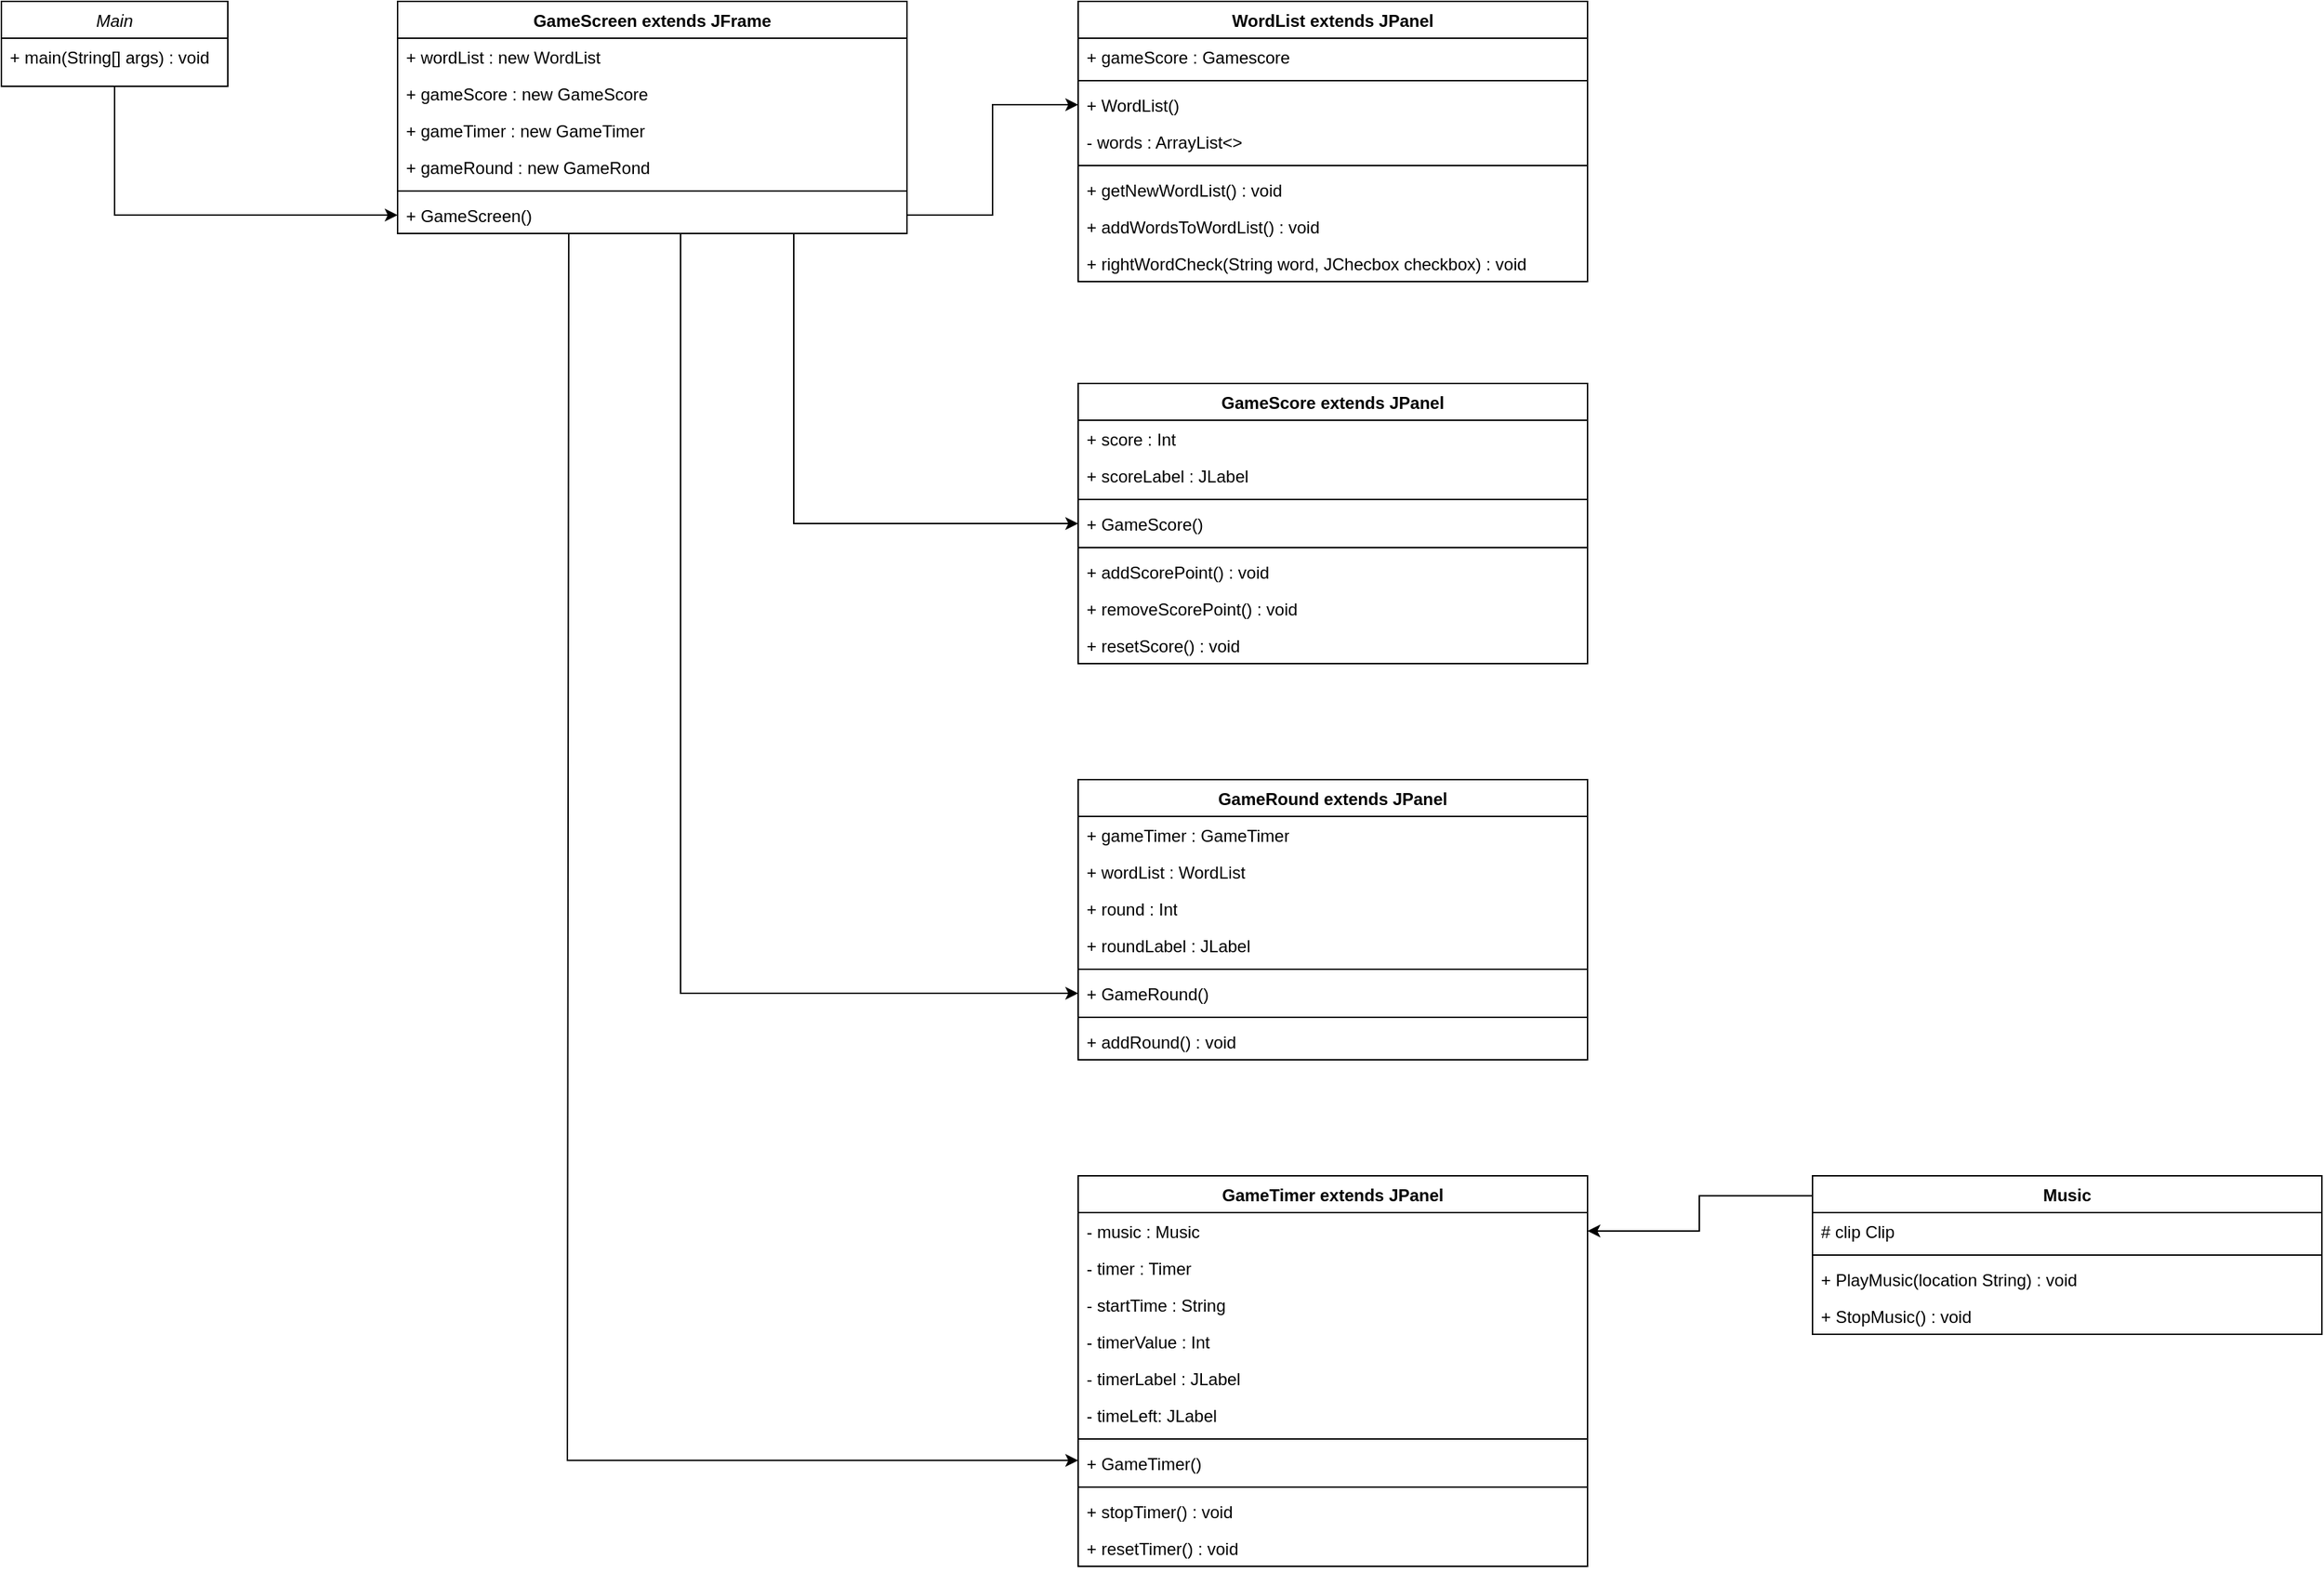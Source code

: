 <mxfile version="22.0.0" type="device">
  <diagram id="C5RBs43oDa-KdzZeNtuy" name="Page-1">
    <mxGraphModel dx="1733" dy="836" grid="1" gridSize="10" guides="1" tooltips="1" connect="1" arrows="1" fold="1" page="1" pageScale="1" pageWidth="827" pageHeight="1169" math="0" shadow="0">
      <root>
        <mxCell id="WIyWlLk6GJQsqaUBKTNV-0" />
        <mxCell id="WIyWlLk6GJQsqaUBKTNV-1" parent="WIyWlLk6GJQsqaUBKTNV-0" />
        <mxCell id="IcPJevUxJ5CV0CmkGhpb-0" style="edgeStyle=orthogonalEdgeStyle;rounded=0;orthogonalLoop=1;jettySize=auto;html=1;entryX=0;entryY=0.5;entryDx=0;entryDy=0;" edge="1" parent="WIyWlLk6GJQsqaUBKTNV-1" source="zkfFHV4jXpPFQw0GAbJ--0" target="9uYBL8o6_TmTgEmgB3hh-5">
          <mxGeometry relative="1" as="geometry" />
        </mxCell>
        <mxCell id="zkfFHV4jXpPFQw0GAbJ--0" value="Main" style="swimlane;fontStyle=2;align=center;verticalAlign=top;childLayout=stackLayout;horizontal=1;startSize=26;horizontalStack=0;resizeParent=1;resizeLast=0;collapsible=1;marginBottom=0;rounded=0;shadow=0;strokeWidth=1;" parent="WIyWlLk6GJQsqaUBKTNV-1" vertex="1">
          <mxGeometry x="480" y="450" width="160" height="60" as="geometry">
            <mxRectangle x="230" y="140" width="160" height="26" as="alternateBounds" />
          </mxGeometry>
        </mxCell>
        <mxCell id="zkfFHV4jXpPFQw0GAbJ--1" value="+ main(String[] args) : void" style="text;align=left;verticalAlign=top;spacingLeft=4;spacingRight=4;overflow=hidden;rotatable=0;points=[[0,0.5],[1,0.5]];portConstraint=eastwest;" parent="zkfFHV4jXpPFQw0GAbJ--0" vertex="1">
          <mxGeometry y="26" width="160" height="26" as="geometry" />
        </mxCell>
        <mxCell id="IcPJevUxJ5CV0CmkGhpb-17" style="edgeStyle=orthogonalEdgeStyle;rounded=0;orthogonalLoop=1;jettySize=auto;html=1;entryX=0;entryY=0.5;entryDx=0;entryDy=0;exitX=0.336;exitY=1.072;exitDx=0;exitDy=0;exitPerimeter=0;" edge="1" parent="WIyWlLk6GJQsqaUBKTNV-1">
          <mxGeometry relative="1" as="geometry">
            <mxPoint x="880.96" y="614.002" as="sourcePoint" />
            <mxPoint x="1241" y="1481.13" as="targetPoint" />
            <Array as="points">
              <mxPoint x="880" y="614" />
              <mxPoint x="880" y="1481" />
            </Array>
          </mxGeometry>
        </mxCell>
        <mxCell id="IcPJevUxJ5CV0CmkGhpb-18" style="edgeStyle=orthogonalEdgeStyle;rounded=0;orthogonalLoop=1;jettySize=auto;html=1;" edge="1" parent="WIyWlLk6GJQsqaUBKTNV-1" source="9uYBL8o6_TmTgEmgB3hh-0" target="9uYBL8o6_TmTgEmgB3hh-61">
          <mxGeometry relative="1" as="geometry">
            <Array as="points">
              <mxPoint x="960" y="1151" />
            </Array>
          </mxGeometry>
        </mxCell>
        <mxCell id="IcPJevUxJ5CV0CmkGhpb-19" style="edgeStyle=orthogonalEdgeStyle;rounded=0;orthogonalLoop=1;jettySize=auto;html=1;entryX=0;entryY=0.5;entryDx=0;entryDy=0;" edge="1" parent="WIyWlLk6GJQsqaUBKTNV-1" source="9uYBL8o6_TmTgEmgB3hh-0" target="9uYBL8o6_TmTgEmgB3hh-28">
          <mxGeometry relative="1" as="geometry">
            <Array as="points">
              <mxPoint x="1040" y="819" />
            </Array>
          </mxGeometry>
        </mxCell>
        <mxCell id="9uYBL8o6_TmTgEmgB3hh-0" value="GameScreen extends JFrame" style="swimlane;fontStyle=1;align=center;verticalAlign=top;childLayout=stackLayout;horizontal=1;startSize=26;horizontalStack=0;resizeParent=1;resizeParentMax=0;resizeLast=0;collapsible=1;marginBottom=0;whiteSpace=wrap;html=1;" parent="WIyWlLk6GJQsqaUBKTNV-1" vertex="1">
          <mxGeometry x="760" y="450" width="360" height="164" as="geometry">
            <mxRectangle x="400" y="210" width="120" height="30" as="alternateBounds" />
          </mxGeometry>
        </mxCell>
        <mxCell id="9uYBL8o6_TmTgEmgB3hh-1" value="+ wordList : new WordList" style="text;strokeColor=none;fillColor=none;align=left;verticalAlign=top;spacingLeft=4;spacingRight=4;overflow=hidden;rotatable=0;points=[[0,0.5],[1,0.5]];portConstraint=eastwest;whiteSpace=wrap;html=1;" parent="9uYBL8o6_TmTgEmgB3hh-0" vertex="1">
          <mxGeometry y="26" width="360" height="26" as="geometry" />
        </mxCell>
        <mxCell id="9uYBL8o6_TmTgEmgB3hh-4" value="+ gameScore : new GameScore" style="text;strokeColor=none;fillColor=none;align=left;verticalAlign=top;spacingLeft=4;spacingRight=4;overflow=hidden;rotatable=0;points=[[0,0.5],[1,0.5]];portConstraint=eastwest;whiteSpace=wrap;html=1;" parent="9uYBL8o6_TmTgEmgB3hh-0" vertex="1">
          <mxGeometry y="52" width="360" height="26" as="geometry" />
        </mxCell>
        <mxCell id="9uYBL8o6_TmTgEmgB3hh-3" value="+ gameTimer : new GameTimer" style="text;strokeColor=none;fillColor=none;align=left;verticalAlign=top;spacingLeft=4;spacingRight=4;overflow=hidden;rotatable=0;points=[[0,0.5],[1,0.5]];portConstraint=eastwest;whiteSpace=wrap;html=1;" parent="9uYBL8o6_TmTgEmgB3hh-0" vertex="1">
          <mxGeometry y="78" width="360" height="26" as="geometry" />
        </mxCell>
        <mxCell id="9uYBL8o6_TmTgEmgB3hh-6" value="+ gameRound : new GameRond" style="text;strokeColor=none;fillColor=none;align=left;verticalAlign=top;spacingLeft=4;spacingRight=4;overflow=hidden;rotatable=0;points=[[0,0.5],[1,0.5]];portConstraint=eastwest;whiteSpace=wrap;html=1;" parent="9uYBL8o6_TmTgEmgB3hh-0" vertex="1">
          <mxGeometry y="104" width="360" height="26" as="geometry" />
        </mxCell>
        <mxCell id="9uYBL8o6_TmTgEmgB3hh-24" value="" style="line;strokeWidth=1;fillColor=none;align=left;verticalAlign=middle;spacingTop=-1;spacingLeft=3;spacingRight=3;rotatable=0;labelPosition=right;points=[];portConstraint=eastwest;strokeColor=inherit;" parent="9uYBL8o6_TmTgEmgB3hh-0" vertex="1">
          <mxGeometry y="130" width="360" height="8" as="geometry" />
        </mxCell>
        <mxCell id="9uYBL8o6_TmTgEmgB3hh-5" value="+ GameScreen()" style="text;strokeColor=none;fillColor=none;align=left;verticalAlign=top;spacingLeft=4;spacingRight=4;overflow=hidden;rotatable=0;points=[[0,0.5],[1,0.5]];portConstraint=eastwest;whiteSpace=wrap;html=1;" parent="9uYBL8o6_TmTgEmgB3hh-0" vertex="1">
          <mxGeometry y="138" width="360" height="26" as="geometry" />
        </mxCell>
        <mxCell id="9uYBL8o6_TmTgEmgB3hh-8" value="WordList extends JPanel" style="swimlane;fontStyle=1;align=center;verticalAlign=top;childLayout=stackLayout;horizontal=1;startSize=26;horizontalStack=0;resizeParent=1;resizeParentMax=0;resizeLast=0;collapsible=1;marginBottom=0;whiteSpace=wrap;html=1;" parent="WIyWlLk6GJQsqaUBKTNV-1" vertex="1">
          <mxGeometry x="1241" y="450" width="360" height="198" as="geometry">
            <mxRectangle x="400" y="210" width="120" height="30" as="alternateBounds" />
          </mxGeometry>
        </mxCell>
        <mxCell id="9uYBL8o6_TmTgEmgB3hh-9" value="+ gameScore : Gamescore" style="text;strokeColor=none;fillColor=none;align=left;verticalAlign=top;spacingLeft=4;spacingRight=4;overflow=hidden;rotatable=0;points=[[0,0.5],[1,0.5]];portConstraint=eastwest;whiteSpace=wrap;html=1;" parent="9uYBL8o6_TmTgEmgB3hh-8" vertex="1">
          <mxGeometry y="26" width="360" height="26" as="geometry" />
        </mxCell>
        <mxCell id="9uYBL8o6_TmTgEmgB3hh-25" value="" style="line;strokeWidth=1;fillColor=none;align=left;verticalAlign=middle;spacingTop=-1;spacingLeft=3;spacingRight=3;rotatable=0;labelPosition=right;points=[];portConstraint=eastwest;strokeColor=inherit;" parent="9uYBL8o6_TmTgEmgB3hh-8" vertex="1">
          <mxGeometry y="52" width="360" height="8" as="geometry" />
        </mxCell>
        <mxCell id="9uYBL8o6_TmTgEmgB3hh-11" value="+ WordList()" style="text;strokeColor=none;fillColor=none;align=left;verticalAlign=top;spacingLeft=4;spacingRight=4;overflow=hidden;rotatable=0;points=[[0,0.5],[1,0.5]];portConstraint=eastwest;whiteSpace=wrap;html=1;" parent="9uYBL8o6_TmTgEmgB3hh-8" vertex="1">
          <mxGeometry y="60" width="360" height="26" as="geometry" />
        </mxCell>
        <mxCell id="9uYBL8o6_TmTgEmgB3hh-10" value="- words : ArrayList&amp;lt;&amp;gt;" style="text;strokeColor=none;fillColor=none;align=left;verticalAlign=top;spacingLeft=4;spacingRight=4;overflow=hidden;rotatable=0;points=[[0,0.5],[1,0.5]];portConstraint=eastwest;whiteSpace=wrap;html=1;" parent="9uYBL8o6_TmTgEmgB3hh-8" vertex="1">
          <mxGeometry y="86" width="360" height="26" as="geometry" />
        </mxCell>
        <mxCell id="9uYBL8o6_TmTgEmgB3hh-26" value="" style="line;strokeWidth=1;fillColor=none;align=left;verticalAlign=middle;spacingTop=-1;spacingLeft=3;spacingRight=3;rotatable=0;labelPosition=right;points=[];portConstraint=eastwest;strokeColor=inherit;" parent="9uYBL8o6_TmTgEmgB3hh-8" vertex="1">
          <mxGeometry y="112" width="360" height="8" as="geometry" />
        </mxCell>
        <mxCell id="9uYBL8o6_TmTgEmgB3hh-12" value="+ getNewWordList() : void" style="text;strokeColor=none;fillColor=none;align=left;verticalAlign=top;spacingLeft=4;spacingRight=4;overflow=hidden;rotatable=0;points=[[0,0.5],[1,0.5]];portConstraint=eastwest;whiteSpace=wrap;html=1;" parent="9uYBL8o6_TmTgEmgB3hh-8" vertex="1">
          <mxGeometry y="120" width="360" height="26" as="geometry" />
        </mxCell>
        <mxCell id="9uYBL8o6_TmTgEmgB3hh-13" value="+ addWordsToWordList() : void" style="text;strokeColor=none;fillColor=none;align=left;verticalAlign=top;spacingLeft=4;spacingRight=4;overflow=hidden;rotatable=0;points=[[0,0.5],[1,0.5]];portConstraint=eastwest;whiteSpace=wrap;html=1;" parent="9uYBL8o6_TmTgEmgB3hh-8" vertex="1">
          <mxGeometry y="146" width="360" height="26" as="geometry" />
        </mxCell>
        <mxCell id="9uYBL8o6_TmTgEmgB3hh-16" value="+ rightWordCheck(String word, JChecbox checkbox) : void" style="text;strokeColor=none;fillColor=none;align=left;verticalAlign=top;spacingLeft=4;spacingRight=4;overflow=hidden;rotatable=0;points=[[0,0.5],[1,0.5]];portConstraint=eastwest;whiteSpace=wrap;html=1;" parent="9uYBL8o6_TmTgEmgB3hh-8" vertex="1">
          <mxGeometry y="172" width="360" height="26" as="geometry" />
        </mxCell>
        <mxCell id="9uYBL8o6_TmTgEmgB3hh-17" value="GameScore&amp;nbsp;extends JPanel" style="swimlane;fontStyle=1;align=center;verticalAlign=top;childLayout=stackLayout;horizontal=1;startSize=26;horizontalStack=0;resizeParent=1;resizeParentMax=0;resizeLast=0;collapsible=1;marginBottom=0;whiteSpace=wrap;html=1;" parent="WIyWlLk6GJQsqaUBKTNV-1" vertex="1">
          <mxGeometry x="1241" y="720" width="360" height="198" as="geometry">
            <mxRectangle x="400" y="210" width="120" height="30" as="alternateBounds" />
          </mxGeometry>
        </mxCell>
        <mxCell id="9uYBL8o6_TmTgEmgB3hh-18" value="+ score : Int" style="text;strokeColor=none;fillColor=none;align=left;verticalAlign=top;spacingLeft=4;spacingRight=4;overflow=hidden;rotatable=0;points=[[0,0.5],[1,0.5]];portConstraint=eastwest;whiteSpace=wrap;html=1;" parent="9uYBL8o6_TmTgEmgB3hh-17" vertex="1">
          <mxGeometry y="26" width="360" height="26" as="geometry" />
        </mxCell>
        <mxCell id="9uYBL8o6_TmTgEmgB3hh-23" value="+ scoreLabel : JLabel" style="text;strokeColor=none;fillColor=none;align=left;verticalAlign=top;spacingLeft=4;spacingRight=4;overflow=hidden;rotatable=0;points=[[0,0.5],[1,0.5]];portConstraint=eastwest;whiteSpace=wrap;html=1;" parent="9uYBL8o6_TmTgEmgB3hh-17" vertex="1">
          <mxGeometry y="52" width="360" height="26" as="geometry" />
        </mxCell>
        <mxCell id="9uYBL8o6_TmTgEmgB3hh-29" value="" style="line;strokeWidth=1;fillColor=none;align=left;verticalAlign=middle;spacingTop=-1;spacingLeft=3;spacingRight=3;rotatable=0;labelPosition=right;points=[];portConstraint=eastwest;strokeColor=inherit;" parent="9uYBL8o6_TmTgEmgB3hh-17" vertex="1">
          <mxGeometry y="78" width="360" height="8" as="geometry" />
        </mxCell>
        <mxCell id="9uYBL8o6_TmTgEmgB3hh-28" value="+ GameScore()" style="text;strokeColor=none;fillColor=none;align=left;verticalAlign=top;spacingLeft=4;spacingRight=4;overflow=hidden;rotatable=0;points=[[0,0.5],[1,0.5]];portConstraint=eastwest;whiteSpace=wrap;html=1;" parent="9uYBL8o6_TmTgEmgB3hh-17" vertex="1">
          <mxGeometry y="86" width="360" height="26" as="geometry" />
        </mxCell>
        <mxCell id="9uYBL8o6_TmTgEmgB3hh-30" value="" style="line;strokeWidth=1;fillColor=none;align=left;verticalAlign=middle;spacingTop=-1;spacingLeft=3;spacingRight=3;rotatable=0;labelPosition=right;points=[];portConstraint=eastwest;strokeColor=inherit;" parent="9uYBL8o6_TmTgEmgB3hh-17" vertex="1">
          <mxGeometry y="112" width="360" height="8" as="geometry" />
        </mxCell>
        <mxCell id="9uYBL8o6_TmTgEmgB3hh-27" value="+ addScorePoint() : void" style="text;strokeColor=none;fillColor=none;align=left;verticalAlign=top;spacingLeft=4;spacingRight=4;overflow=hidden;rotatable=0;points=[[0,0.5],[1,0.5]];portConstraint=eastwest;whiteSpace=wrap;html=1;" parent="9uYBL8o6_TmTgEmgB3hh-17" vertex="1">
          <mxGeometry y="120" width="360" height="26" as="geometry" />
        </mxCell>
        <mxCell id="9uYBL8o6_TmTgEmgB3hh-32" value="+&amp;nbsp;removeScorePoint&lt;span style=&quot;background-color: initial;&quot;&gt;() : void&lt;/span&gt;" style="text;strokeColor=none;fillColor=none;align=left;verticalAlign=top;spacingLeft=4;spacingRight=4;overflow=hidden;rotatable=0;points=[[0,0.5],[1,0.5]];portConstraint=eastwest;whiteSpace=wrap;html=1;" parent="9uYBL8o6_TmTgEmgB3hh-17" vertex="1">
          <mxGeometry y="146" width="360" height="26" as="geometry" />
        </mxCell>
        <mxCell id="9uYBL8o6_TmTgEmgB3hh-31" value="+&amp;nbsp;resetScore&lt;span style=&quot;background-color: initial;&quot;&gt;() : void&lt;/span&gt;" style="text;strokeColor=none;fillColor=none;align=left;verticalAlign=top;spacingLeft=4;spacingRight=4;overflow=hidden;rotatable=0;points=[[0,0.5],[1,0.5]];portConstraint=eastwest;whiteSpace=wrap;html=1;" parent="9uYBL8o6_TmTgEmgB3hh-17" vertex="1">
          <mxGeometry y="172" width="360" height="26" as="geometry" />
        </mxCell>
        <mxCell id="9uYBL8o6_TmTgEmgB3hh-51" value="GameRound&amp;nbsp;extends JPanel" style="swimlane;fontStyle=1;align=center;verticalAlign=top;childLayout=stackLayout;horizontal=1;startSize=26;horizontalStack=0;resizeParent=1;resizeParentMax=0;resizeLast=0;collapsible=1;marginBottom=0;whiteSpace=wrap;html=1;" parent="WIyWlLk6GJQsqaUBKTNV-1" vertex="1">
          <mxGeometry x="1241" y="1000" width="360" height="198" as="geometry">
            <mxRectangle x="400" y="210" width="120" height="30" as="alternateBounds" />
          </mxGeometry>
        </mxCell>
        <mxCell id="9uYBL8o6_TmTgEmgB3hh-52" value="+ gameTimer : GameTimer" style="text;strokeColor=none;fillColor=none;align=left;verticalAlign=top;spacingLeft=4;spacingRight=4;overflow=hidden;rotatable=0;points=[[0,0.5],[1,0.5]];portConstraint=eastwest;whiteSpace=wrap;html=1;" parent="9uYBL8o6_TmTgEmgB3hh-51" vertex="1">
          <mxGeometry y="26" width="360" height="26" as="geometry" />
        </mxCell>
        <mxCell id="9uYBL8o6_TmTgEmgB3hh-53" value="+ wordList : WordList" style="text;strokeColor=none;fillColor=none;align=left;verticalAlign=top;spacingLeft=4;spacingRight=4;overflow=hidden;rotatable=0;points=[[0,0.5],[1,0.5]];portConstraint=eastwest;whiteSpace=wrap;html=1;" parent="9uYBL8o6_TmTgEmgB3hh-51" vertex="1">
          <mxGeometry y="52" width="360" height="26" as="geometry" />
        </mxCell>
        <mxCell id="9uYBL8o6_TmTgEmgB3hh-60" value="+ round : Int" style="text;strokeColor=none;fillColor=none;align=left;verticalAlign=top;spacingLeft=4;spacingRight=4;overflow=hidden;rotatable=0;points=[[0,0.5],[1,0.5]];portConstraint=eastwest;whiteSpace=wrap;html=1;" parent="9uYBL8o6_TmTgEmgB3hh-51" vertex="1">
          <mxGeometry y="78" width="360" height="26" as="geometry" />
        </mxCell>
        <mxCell id="9uYBL8o6_TmTgEmgB3hh-62" value="+ roundLabel : JLabel" style="text;strokeColor=none;fillColor=none;align=left;verticalAlign=top;spacingLeft=4;spacingRight=4;overflow=hidden;rotatable=0;points=[[0,0.5],[1,0.5]];portConstraint=eastwest;whiteSpace=wrap;html=1;" parent="9uYBL8o6_TmTgEmgB3hh-51" vertex="1">
          <mxGeometry y="104" width="360" height="26" as="geometry" />
        </mxCell>
        <mxCell id="9uYBL8o6_TmTgEmgB3hh-63" value="" style="line;strokeWidth=1;fillColor=none;align=left;verticalAlign=middle;spacingTop=-1;spacingLeft=3;spacingRight=3;rotatable=0;labelPosition=right;points=[];portConstraint=eastwest;strokeColor=inherit;" parent="9uYBL8o6_TmTgEmgB3hh-51" vertex="1">
          <mxGeometry y="130" width="360" height="8" as="geometry" />
        </mxCell>
        <mxCell id="9uYBL8o6_TmTgEmgB3hh-61" value="+ GameRound()" style="text;strokeColor=none;fillColor=none;align=left;verticalAlign=top;spacingLeft=4;spacingRight=4;overflow=hidden;rotatable=0;points=[[0,0.5],[1,0.5]];portConstraint=eastwest;whiteSpace=wrap;html=1;" parent="9uYBL8o6_TmTgEmgB3hh-51" vertex="1">
          <mxGeometry y="138" width="360" height="26" as="geometry" />
        </mxCell>
        <mxCell id="9uYBL8o6_TmTgEmgB3hh-64" value="" style="line;strokeWidth=1;fillColor=none;align=left;verticalAlign=middle;spacingTop=-1;spacingLeft=3;spacingRight=3;rotatable=0;labelPosition=right;points=[];portConstraint=eastwest;strokeColor=inherit;" parent="9uYBL8o6_TmTgEmgB3hh-51" vertex="1">
          <mxGeometry y="164" width="360" height="8" as="geometry" />
        </mxCell>
        <mxCell id="9uYBL8o6_TmTgEmgB3hh-65" value="+ addRound() : void" style="text;strokeColor=none;fillColor=none;align=left;verticalAlign=top;spacingLeft=4;spacingRight=4;overflow=hidden;rotatable=0;points=[[0,0.5],[1,0.5]];portConstraint=eastwest;whiteSpace=wrap;html=1;" parent="9uYBL8o6_TmTgEmgB3hh-51" vertex="1">
          <mxGeometry y="172" width="360" height="26" as="geometry" />
        </mxCell>
        <mxCell id="5LgryWsDHyvIyOsOjhHH-0" value="GameTimer&amp;nbsp;extends JPanel" style="swimlane;fontStyle=1;align=center;verticalAlign=top;childLayout=stackLayout;horizontal=1;startSize=26;horizontalStack=0;resizeParent=1;resizeParentMax=0;resizeLast=0;collapsible=1;marginBottom=0;whiteSpace=wrap;html=1;" parent="WIyWlLk6GJQsqaUBKTNV-1" vertex="1">
          <mxGeometry x="1241" y="1280" width="360" height="276" as="geometry">
            <mxRectangle x="400" y="210" width="120" height="30" as="alternateBounds" />
          </mxGeometry>
        </mxCell>
        <mxCell id="5LgryWsDHyvIyOsOjhHH-1" value="- music : Music" style="text;strokeColor=none;fillColor=none;align=left;verticalAlign=top;spacingLeft=4;spacingRight=4;overflow=hidden;rotatable=0;points=[[0,0.5],[1,0.5]];portConstraint=eastwest;whiteSpace=wrap;html=1;" parent="5LgryWsDHyvIyOsOjhHH-0" vertex="1">
          <mxGeometry y="26" width="360" height="26" as="geometry" />
        </mxCell>
        <mxCell id="5LgryWsDHyvIyOsOjhHH-2" value="- timer : Timer" style="text;strokeColor=none;fillColor=none;align=left;verticalAlign=top;spacingLeft=4;spacingRight=4;overflow=hidden;rotatable=0;points=[[0,0.5],[1,0.5]];portConstraint=eastwest;whiteSpace=wrap;html=1;" parent="5LgryWsDHyvIyOsOjhHH-0" vertex="1">
          <mxGeometry y="52" width="360" height="26" as="geometry" />
        </mxCell>
        <mxCell id="5LgryWsDHyvIyOsOjhHH-3" value="- startTime : String" style="text;strokeColor=none;fillColor=none;align=left;verticalAlign=top;spacingLeft=4;spacingRight=4;overflow=hidden;rotatable=0;points=[[0,0.5],[1,0.5]];portConstraint=eastwest;whiteSpace=wrap;html=1;" parent="5LgryWsDHyvIyOsOjhHH-0" vertex="1">
          <mxGeometry y="78" width="360" height="26" as="geometry" />
        </mxCell>
        <mxCell id="5LgryWsDHyvIyOsOjhHH-4" value="- timerValue : Int" style="text;strokeColor=none;fillColor=none;align=left;verticalAlign=top;spacingLeft=4;spacingRight=4;overflow=hidden;rotatable=0;points=[[0,0.5],[1,0.5]];portConstraint=eastwest;whiteSpace=wrap;html=1;" parent="5LgryWsDHyvIyOsOjhHH-0" vertex="1">
          <mxGeometry y="104" width="360" height="26" as="geometry" />
        </mxCell>
        <mxCell id="5LgryWsDHyvIyOsOjhHH-10" value="- timerLabel : JLabel" style="text;strokeColor=none;fillColor=none;align=left;verticalAlign=top;spacingLeft=4;spacingRight=4;overflow=hidden;rotatable=0;points=[[0,0.5],[1,0.5]];portConstraint=eastwest;whiteSpace=wrap;html=1;" parent="5LgryWsDHyvIyOsOjhHH-0" vertex="1">
          <mxGeometry y="130" width="360" height="26" as="geometry" />
        </mxCell>
        <mxCell id="5LgryWsDHyvIyOsOjhHH-9" value="- timeLeft: JLabel" style="text;strokeColor=none;fillColor=none;align=left;verticalAlign=top;spacingLeft=4;spacingRight=4;overflow=hidden;rotatable=0;points=[[0,0.5],[1,0.5]];portConstraint=eastwest;whiteSpace=wrap;html=1;" parent="5LgryWsDHyvIyOsOjhHH-0" vertex="1">
          <mxGeometry y="156" width="360" height="26" as="geometry" />
        </mxCell>
        <mxCell id="5LgryWsDHyvIyOsOjhHH-5" value="" style="line;strokeWidth=1;fillColor=none;align=left;verticalAlign=middle;spacingTop=-1;spacingLeft=3;spacingRight=3;rotatable=0;labelPosition=right;points=[];portConstraint=eastwest;strokeColor=inherit;" parent="5LgryWsDHyvIyOsOjhHH-0" vertex="1">
          <mxGeometry y="182" width="360" height="8" as="geometry" />
        </mxCell>
        <mxCell id="5LgryWsDHyvIyOsOjhHH-6" value="+ GameTimer()" style="text;strokeColor=none;fillColor=none;align=left;verticalAlign=top;spacingLeft=4;spacingRight=4;overflow=hidden;rotatable=0;points=[[0,0.5],[1,0.5]];portConstraint=eastwest;whiteSpace=wrap;html=1;" parent="5LgryWsDHyvIyOsOjhHH-0" vertex="1">
          <mxGeometry y="190" width="360" height="26" as="geometry" />
        </mxCell>
        <mxCell id="5LgryWsDHyvIyOsOjhHH-7" value="" style="line;strokeWidth=1;fillColor=none;align=left;verticalAlign=middle;spacingTop=-1;spacingLeft=3;spacingRight=3;rotatable=0;labelPosition=right;points=[];portConstraint=eastwest;strokeColor=inherit;" parent="5LgryWsDHyvIyOsOjhHH-0" vertex="1">
          <mxGeometry y="216" width="360" height="8" as="geometry" />
        </mxCell>
        <mxCell id="5LgryWsDHyvIyOsOjhHH-11" value="+ stopTimer() : void" style="text;strokeColor=none;fillColor=none;align=left;verticalAlign=top;spacingLeft=4;spacingRight=4;overflow=hidden;rotatable=0;points=[[0,0.5],[1,0.5]];portConstraint=eastwest;whiteSpace=wrap;html=1;" parent="5LgryWsDHyvIyOsOjhHH-0" vertex="1">
          <mxGeometry y="224" width="360" height="26" as="geometry" />
        </mxCell>
        <mxCell id="5LgryWsDHyvIyOsOjhHH-8" value="+ resetTimer() : void" style="text;strokeColor=none;fillColor=none;align=left;verticalAlign=top;spacingLeft=4;spacingRight=4;overflow=hidden;rotatable=0;points=[[0,0.5],[1,0.5]];portConstraint=eastwest;whiteSpace=wrap;html=1;" parent="5LgryWsDHyvIyOsOjhHH-0" vertex="1">
          <mxGeometry y="250" width="360" height="26" as="geometry" />
        </mxCell>
        <mxCell id="IcPJevUxJ5CV0CmkGhpb-16" style="edgeStyle=orthogonalEdgeStyle;rounded=0;orthogonalLoop=1;jettySize=auto;html=1;exitX=0;exitY=0.126;exitDx=0;exitDy=0;exitPerimeter=0;" edge="1" parent="WIyWlLk6GJQsqaUBKTNV-1" source="IcPJevUxJ5CV0CmkGhpb-7" target="5LgryWsDHyvIyOsOjhHH-1">
          <mxGeometry relative="1" as="geometry">
            <Array as="points">
              <mxPoint x="1680" y="1294" />
              <mxPoint x="1680" y="1319" />
            </Array>
          </mxGeometry>
        </mxCell>
        <mxCell id="IcPJevUxJ5CV0CmkGhpb-7" value="Music" style="swimlane;fontStyle=1;align=center;verticalAlign=top;childLayout=stackLayout;horizontal=1;startSize=26;horizontalStack=0;resizeParent=1;resizeParentMax=0;resizeLast=0;collapsible=1;marginBottom=0;whiteSpace=wrap;html=1;" vertex="1" parent="WIyWlLk6GJQsqaUBKTNV-1">
          <mxGeometry x="1760" y="1280" width="360" height="112" as="geometry">
            <mxRectangle x="400" y="210" width="120" height="30" as="alternateBounds" />
          </mxGeometry>
        </mxCell>
        <mxCell id="IcPJevUxJ5CV0CmkGhpb-8" value="# clip Clip" style="text;strokeColor=none;fillColor=none;align=left;verticalAlign=top;spacingLeft=4;spacingRight=4;overflow=hidden;rotatable=0;points=[[0,0.5],[1,0.5]];portConstraint=eastwest;whiteSpace=wrap;html=1;" vertex="1" parent="IcPJevUxJ5CV0CmkGhpb-7">
          <mxGeometry y="26" width="360" height="26" as="geometry" />
        </mxCell>
        <mxCell id="IcPJevUxJ5CV0CmkGhpb-12" value="" style="line;strokeWidth=1;fillColor=none;align=left;verticalAlign=middle;spacingTop=-1;spacingLeft=3;spacingRight=3;rotatable=0;labelPosition=right;points=[];portConstraint=eastwest;strokeColor=inherit;" vertex="1" parent="IcPJevUxJ5CV0CmkGhpb-7">
          <mxGeometry y="52" width="360" height="8" as="geometry" />
        </mxCell>
        <mxCell id="IcPJevUxJ5CV0CmkGhpb-13" value="+ PlayMusic(location String) : void" style="text;strokeColor=none;fillColor=none;align=left;verticalAlign=top;spacingLeft=4;spacingRight=4;overflow=hidden;rotatable=0;points=[[0,0.5],[1,0.5]];portConstraint=eastwest;whiteSpace=wrap;html=1;" vertex="1" parent="IcPJevUxJ5CV0CmkGhpb-7">
          <mxGeometry y="60" width="360" height="26" as="geometry" />
        </mxCell>
        <mxCell id="IcPJevUxJ5CV0CmkGhpb-15" value="+ StopMusic() : void" style="text;strokeColor=none;fillColor=none;align=left;verticalAlign=top;spacingLeft=4;spacingRight=4;overflow=hidden;rotatable=0;points=[[0,0.5],[1,0.5]];portConstraint=eastwest;whiteSpace=wrap;html=1;" vertex="1" parent="IcPJevUxJ5CV0CmkGhpb-7">
          <mxGeometry y="86" width="360" height="26" as="geometry" />
        </mxCell>
        <mxCell id="IcPJevUxJ5CV0CmkGhpb-20" style="edgeStyle=orthogonalEdgeStyle;rounded=0;orthogonalLoop=1;jettySize=auto;html=1;" edge="1" parent="WIyWlLk6GJQsqaUBKTNV-1" source="9uYBL8o6_TmTgEmgB3hh-5" target="9uYBL8o6_TmTgEmgB3hh-11">
          <mxGeometry relative="1" as="geometry" />
        </mxCell>
      </root>
    </mxGraphModel>
  </diagram>
</mxfile>
